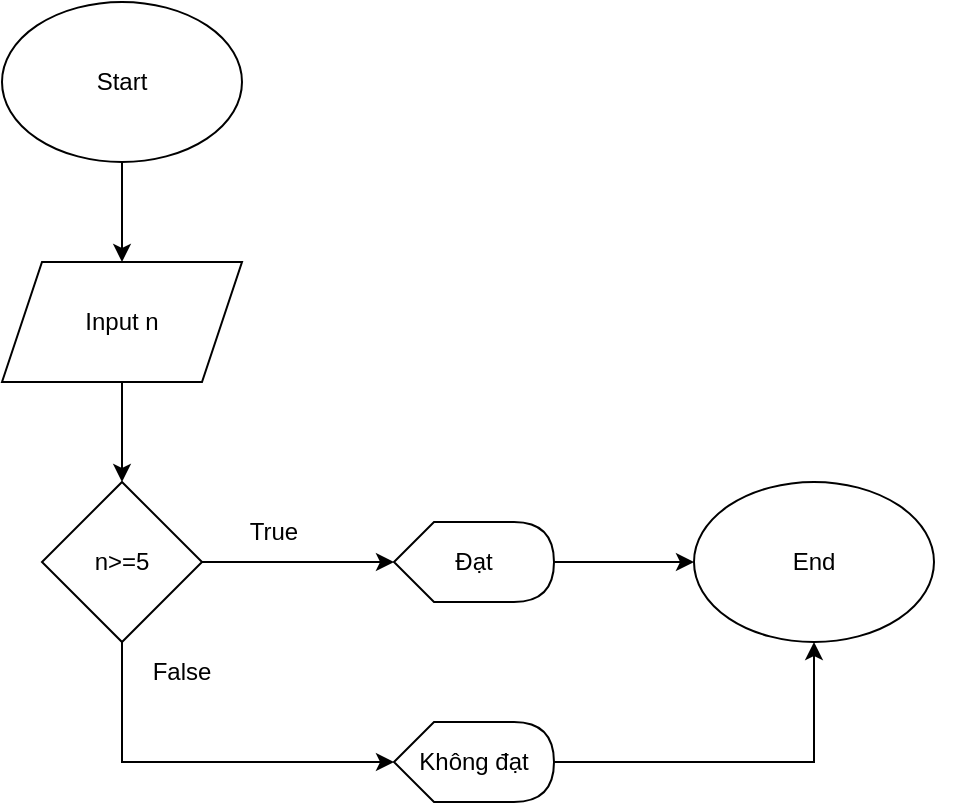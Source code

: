 <mxfile version="25.0.3">
  <diagram name="Trang-1" id="Ic_6IBqflgvEff83gMx8">
    <mxGraphModel dx="954" dy="623" grid="1" gridSize="10" guides="1" tooltips="1" connect="1" arrows="1" fold="1" page="1" pageScale="1" pageWidth="827" pageHeight="1169" math="0" shadow="0">
      <root>
        <mxCell id="0" />
        <mxCell id="1" parent="0" />
        <mxCell id="W8wq9E3jOlAvUwIORAxE-1" value="Start" style="ellipse;whiteSpace=wrap;html=1;" vertex="1" parent="1">
          <mxGeometry x="354" y="350" width="120" height="80" as="geometry" />
        </mxCell>
        <mxCell id="W8wq9E3jOlAvUwIORAxE-2" value="Input n" style="shape=parallelogram;perimeter=parallelogramPerimeter;whiteSpace=wrap;html=1;fixedSize=1;" vertex="1" parent="1">
          <mxGeometry x="354" y="480" width="120" height="60" as="geometry" />
        </mxCell>
        <mxCell id="W8wq9E3jOlAvUwIORAxE-3" value="n&amp;gt;=5" style="rhombus;whiteSpace=wrap;html=1;" vertex="1" parent="1">
          <mxGeometry x="374" y="590" width="80" height="80" as="geometry" />
        </mxCell>
        <mxCell id="W8wq9E3jOlAvUwIORAxE-4" value="Đạt" style="shape=display;whiteSpace=wrap;html=1;" vertex="1" parent="1">
          <mxGeometry x="550" y="610" width="80" height="40" as="geometry" />
        </mxCell>
        <mxCell id="W8wq9E3jOlAvUwIORAxE-5" value="Không đạt" style="shape=display;whiteSpace=wrap;html=1;" vertex="1" parent="1">
          <mxGeometry x="550" y="710" width="80" height="40" as="geometry" />
        </mxCell>
        <mxCell id="W8wq9E3jOlAvUwIORAxE-7" value="" style="endArrow=classic;html=1;rounded=0;exitX=1;exitY=0.5;exitDx=0;exitDy=0;entryX=0;entryY=0.5;entryDx=0;entryDy=0;entryPerimeter=0;" edge="1" parent="1" source="W8wq9E3jOlAvUwIORAxE-3" target="W8wq9E3jOlAvUwIORAxE-4">
          <mxGeometry width="50" height="50" relative="1" as="geometry">
            <mxPoint x="490" y="670" as="sourcePoint" />
            <mxPoint x="540" y="620" as="targetPoint" />
          </mxGeometry>
        </mxCell>
        <mxCell id="W8wq9E3jOlAvUwIORAxE-8" value="" style="endArrow=classic;html=1;rounded=0;exitX=0.5;exitY=1;exitDx=0;exitDy=0;entryX=0;entryY=0.5;entryDx=0;entryDy=0;entryPerimeter=0;" edge="1" parent="1" source="W8wq9E3jOlAvUwIORAxE-3" target="W8wq9E3jOlAvUwIORAxE-5">
          <mxGeometry width="50" height="50" relative="1" as="geometry">
            <mxPoint x="490" y="670" as="sourcePoint" />
            <mxPoint x="540" y="620" as="targetPoint" />
            <Array as="points">
              <mxPoint x="414" y="730" />
            </Array>
          </mxGeometry>
        </mxCell>
        <mxCell id="W8wq9E3jOlAvUwIORAxE-9" value="" style="endArrow=classic;html=1;rounded=0;exitX=1;exitY=0.5;exitDx=0;exitDy=0;exitPerimeter=0;entryX=0;entryY=0.5;entryDx=0;entryDy=0;" edge="1" parent="1" source="W8wq9E3jOlAvUwIORAxE-4" target="W8wq9E3jOlAvUwIORAxE-6">
          <mxGeometry width="50" height="50" relative="1" as="geometry">
            <mxPoint x="490" y="670" as="sourcePoint" />
            <mxPoint x="540" y="620" as="targetPoint" />
          </mxGeometry>
        </mxCell>
        <mxCell id="W8wq9E3jOlAvUwIORAxE-10" value="" style="endArrow=classic;html=1;rounded=0;exitX=1;exitY=0.5;exitDx=0;exitDy=0;exitPerimeter=0;" edge="1" parent="1" source="W8wq9E3jOlAvUwIORAxE-6">
          <mxGeometry width="50" height="50" relative="1" as="geometry">
            <mxPoint x="490" y="670" as="sourcePoint" />
            <mxPoint x="730" y="630" as="targetPoint" />
          </mxGeometry>
        </mxCell>
        <mxCell id="W8wq9E3jOlAvUwIORAxE-11" value="" style="endArrow=classic;html=1;rounded=0;exitX=0.5;exitY=1;exitDx=0;exitDy=0;entryX=0.5;entryY=0;entryDx=0;entryDy=0;" edge="1" parent="1" source="W8wq9E3jOlAvUwIORAxE-2" target="W8wq9E3jOlAvUwIORAxE-3">
          <mxGeometry width="50" height="50" relative="1" as="geometry">
            <mxPoint x="490" y="670" as="sourcePoint" />
            <mxPoint x="540" y="620" as="targetPoint" />
          </mxGeometry>
        </mxCell>
        <mxCell id="W8wq9E3jOlAvUwIORAxE-12" value="" style="endArrow=classic;html=1;rounded=0;exitX=0.5;exitY=1;exitDx=0;exitDy=0;entryX=0.5;entryY=0;entryDx=0;entryDy=0;" edge="1" parent="1" source="W8wq9E3jOlAvUwIORAxE-1" target="W8wq9E3jOlAvUwIORAxE-2">
          <mxGeometry width="50" height="50" relative="1" as="geometry">
            <mxPoint x="490" y="670" as="sourcePoint" />
            <mxPoint x="540" y="620" as="targetPoint" />
          </mxGeometry>
        </mxCell>
        <mxCell id="W8wq9E3jOlAvUwIORAxE-13" value="" style="endArrow=classic;html=1;rounded=0;exitX=1;exitY=0.5;exitDx=0;exitDy=0;exitPerimeter=0;entryX=0.5;entryY=1;entryDx=0;entryDy=0;" edge="1" parent="1" source="W8wq9E3jOlAvUwIORAxE-5" target="W8wq9E3jOlAvUwIORAxE-6">
          <mxGeometry width="50" height="50" relative="1" as="geometry">
            <mxPoint x="630" y="730" as="sourcePoint" />
            <mxPoint x="730" y="630" as="targetPoint" />
            <Array as="points">
              <mxPoint x="760" y="730" />
            </Array>
          </mxGeometry>
        </mxCell>
        <mxCell id="W8wq9E3jOlAvUwIORAxE-6" value="End" style="ellipse;whiteSpace=wrap;html=1;" vertex="1" parent="1">
          <mxGeometry x="700" y="590" width="120" height="80" as="geometry" />
        </mxCell>
        <mxCell id="W8wq9E3jOlAvUwIORAxE-14" value="True" style="text;html=1;align=center;verticalAlign=middle;whiteSpace=wrap;rounded=0;" vertex="1" parent="1">
          <mxGeometry x="460" y="600" width="60" height="30" as="geometry" />
        </mxCell>
        <mxCell id="W8wq9E3jOlAvUwIORAxE-15" value="False" style="text;html=1;align=center;verticalAlign=middle;whiteSpace=wrap;rounded=0;" vertex="1" parent="1">
          <mxGeometry x="414" y="670" width="60" height="30" as="geometry" />
        </mxCell>
      </root>
    </mxGraphModel>
  </diagram>
</mxfile>
